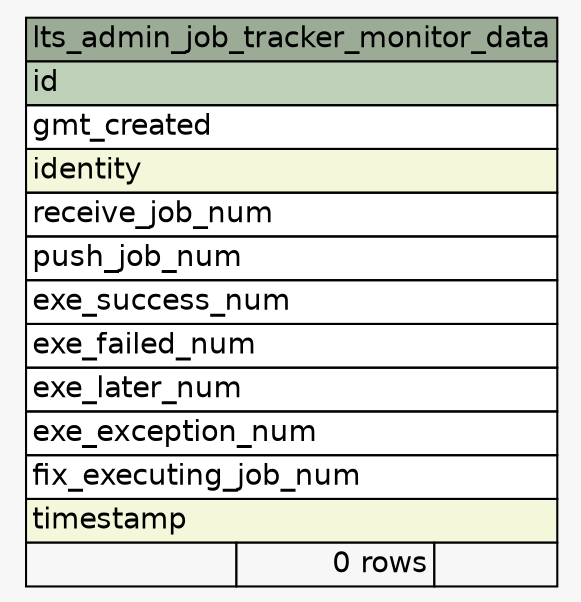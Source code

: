 // dot 2.36.0 on Windows 7 6.1
// SchemaSpy rev 590
digraph "lts_admin_job_tracker_monitor_data" {
  graph [
    rankdir="RL"
    bgcolor="#f7f7f7"
    nodesep="0.18"
    ranksep="0.46"
    fontname="Helvetica"
    fontsize="14"
  ];
  node [
    fontname="Helvetica"
    fontsize="14"
    shape="plaintext"
  ];
  edge [
    arrowsize="0.8"
  ];
  "lts_admin_job_tracker_monitor_data" [
    label=<
    <TABLE BORDER="0" CELLBORDER="1" CELLSPACING="0" BGCOLOR="#ffffff">
      <TR><TD COLSPAN="3" BGCOLOR="#9bab96" ALIGN="CENTER">lts_admin_job_tracker_monitor_data</TD></TR>
      <TR><TD PORT="id" COLSPAN="3" BGCOLOR="#bed1b8" ALIGN="LEFT">id</TD></TR>
      <TR><TD PORT="gmt_created" COLSPAN="3" ALIGN="LEFT">gmt_created</TD></TR>
      <TR><TD PORT="identity" COLSPAN="3" BGCOLOR="#f4f7da" ALIGN="LEFT">identity</TD></TR>
      <TR><TD PORT="receive_job_num" COLSPAN="3" ALIGN="LEFT">receive_job_num</TD></TR>
      <TR><TD PORT="push_job_num" COLSPAN="3" ALIGN="LEFT">push_job_num</TD></TR>
      <TR><TD PORT="exe_success_num" COLSPAN="3" ALIGN="LEFT">exe_success_num</TD></TR>
      <TR><TD PORT="exe_failed_num" COLSPAN="3" ALIGN="LEFT">exe_failed_num</TD></TR>
      <TR><TD PORT="exe_later_num" COLSPAN="3" ALIGN="LEFT">exe_later_num</TD></TR>
      <TR><TD PORT="exe_exception_num" COLSPAN="3" ALIGN="LEFT">exe_exception_num</TD></TR>
      <TR><TD PORT="fix_executing_job_num" COLSPAN="3" ALIGN="LEFT">fix_executing_job_num</TD></TR>
      <TR><TD PORT="timestamp" COLSPAN="3" BGCOLOR="#f4f7da" ALIGN="LEFT">timestamp</TD></TR>
      <TR><TD ALIGN="LEFT" BGCOLOR="#f7f7f7">  </TD><TD ALIGN="RIGHT" BGCOLOR="#f7f7f7">0 rows</TD><TD ALIGN="RIGHT" BGCOLOR="#f7f7f7">  </TD></TR>
    </TABLE>>
    URL="tables/lts_admin_job_tracker_monitor_data.html"
    tooltip="lts_admin_job_tracker_monitor_data"
  ];
}
